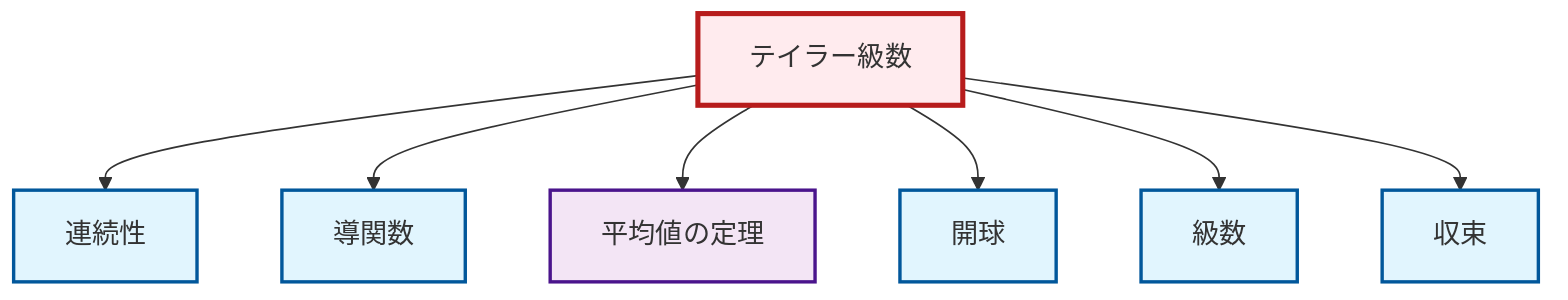graph TD
    classDef definition fill:#e1f5fe,stroke:#01579b,stroke-width:2px
    classDef theorem fill:#f3e5f5,stroke:#4a148c,stroke-width:2px
    classDef axiom fill:#fff3e0,stroke:#e65100,stroke-width:2px
    classDef example fill:#e8f5e9,stroke:#1b5e20,stroke-width:2px
    classDef current fill:#ffebee,stroke:#b71c1c,stroke-width:3px
    def-continuity["連続性"]:::definition
    def-derivative["導関数"]:::definition
    thm-taylor-series["テイラー級数"]:::theorem
    def-convergence["収束"]:::definition
    def-open-ball["開球"]:::definition
    thm-mean-value["平均値の定理"]:::theorem
    def-series["級数"]:::definition
    thm-taylor-series --> def-continuity
    thm-taylor-series --> def-derivative
    thm-taylor-series --> thm-mean-value
    thm-taylor-series --> def-open-ball
    thm-taylor-series --> def-series
    thm-taylor-series --> def-convergence
    class thm-taylor-series current